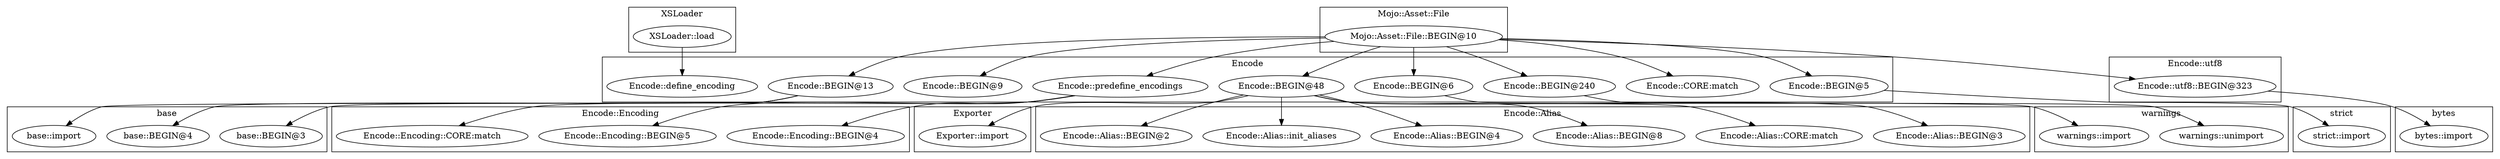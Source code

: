 digraph {
graph [overlap=false]
subgraph cluster_Encode {
	label="Encode";
	"Encode::CORE:match";
	"Encode::BEGIN@13";
	"Encode::define_encoding";
	"Encode::predefine_encodings";
	"Encode::BEGIN@48";
	"Encode::BEGIN@6";
	"Encode::BEGIN@9";
	"Encode::BEGIN@5";
	"Encode::BEGIN@240";
}
subgraph cluster_base {
	label="base";
	"base::BEGIN@3";
	"base::BEGIN@4";
	"base::import";
}
subgraph cluster_warnings {
	label="warnings";
	"warnings::unimport";
	"warnings::import";
}
subgraph cluster_strict {
	label="strict";
	"strict::import";
}
subgraph cluster_Encode_Encoding {
	label="Encode::Encoding";
	"Encode::Encoding::BEGIN@4";
	"Encode::Encoding::BEGIN@5";
	"Encode::Encoding::CORE:match";
}
subgraph cluster_XSLoader {
	label="XSLoader";
	"XSLoader::load";
}
subgraph cluster_bytes {
	label="bytes";
	"bytes::import";
}
subgraph cluster_Exporter {
	label="Exporter";
	"Exporter::import";
}
subgraph cluster_Encode_utf8 {
	label="Encode::utf8";
	"Encode::utf8::BEGIN@323";
}
subgraph cluster_Mojo_Asset_File {
	label="Mojo::Asset::File";
	"Mojo::Asset::File::BEGIN@10";
}
subgraph cluster_Encode_Alias {
	label="Encode::Alias";
	"Encode::Alias::BEGIN@3";
	"Encode::Alias::CORE:match";
	"Encode::Alias::BEGIN@8";
	"Encode::Alias::BEGIN@4";
	"Encode::Alias::init_aliases";
	"Encode::Alias::BEGIN@2";
}
"Encode::BEGIN@48" -> "Encode::Alias::BEGIN@2";
"Encode::BEGIN@48" -> "Encode::Alias::BEGIN@8";
"Encode::utf8::BEGIN@323" -> "bytes::import";
"Encode::BEGIN@48" -> "Exporter::import";
"Encode::BEGIN@240" -> "warnings::unimport";
"Mojo::Asset::File::BEGIN@10" -> "Encode::BEGIN@9";
"Encode::predefine_encodings" -> "Encode::Encoding::BEGIN@4";
"Mojo::Asset::File::BEGIN@10" -> "Encode::BEGIN@13";
"Mojo::Asset::File::BEGIN@10" -> "Encode::BEGIN@48";
"Mojo::Asset::File::BEGIN@10" -> "Encode::BEGIN@6";
"Encode::BEGIN@48" -> "Encode::Alias::init_aliases";
"Mojo::Asset::File::BEGIN@10" -> "Encode::utf8::BEGIN@323";
"Encode::BEGIN@13" -> "base::BEGIN@3";
"Mojo::Asset::File::BEGIN@10" -> "Encode::BEGIN@5";
"Encode::BEGIN@48" -> "Encode::Alias::BEGIN@3";
"Encode::BEGIN@13" -> "base::BEGIN@4";
"Encode::BEGIN@13" -> "base::import";
"Encode::BEGIN@6" -> "warnings::import";
"Mojo::Asset::File::BEGIN@10" -> "Encode::CORE:match";
"Mojo::Asset::File::BEGIN@10" -> "Encode::predefine_encodings";
"Encode::predefine_encodings" -> "Encode::Encoding::CORE:match";
"XSLoader::load" -> "Encode::define_encoding";
"Encode::BEGIN@48" -> "Encode::Alias::CORE:match";
"Encode::predefine_encodings" -> "Encode::Encoding::BEGIN@5";
"Encode::BEGIN@48" -> "Encode::Alias::BEGIN@4";
"Encode::BEGIN@5" -> "strict::import";
"Mojo::Asset::File::BEGIN@10" -> "Encode::BEGIN@240";
}
